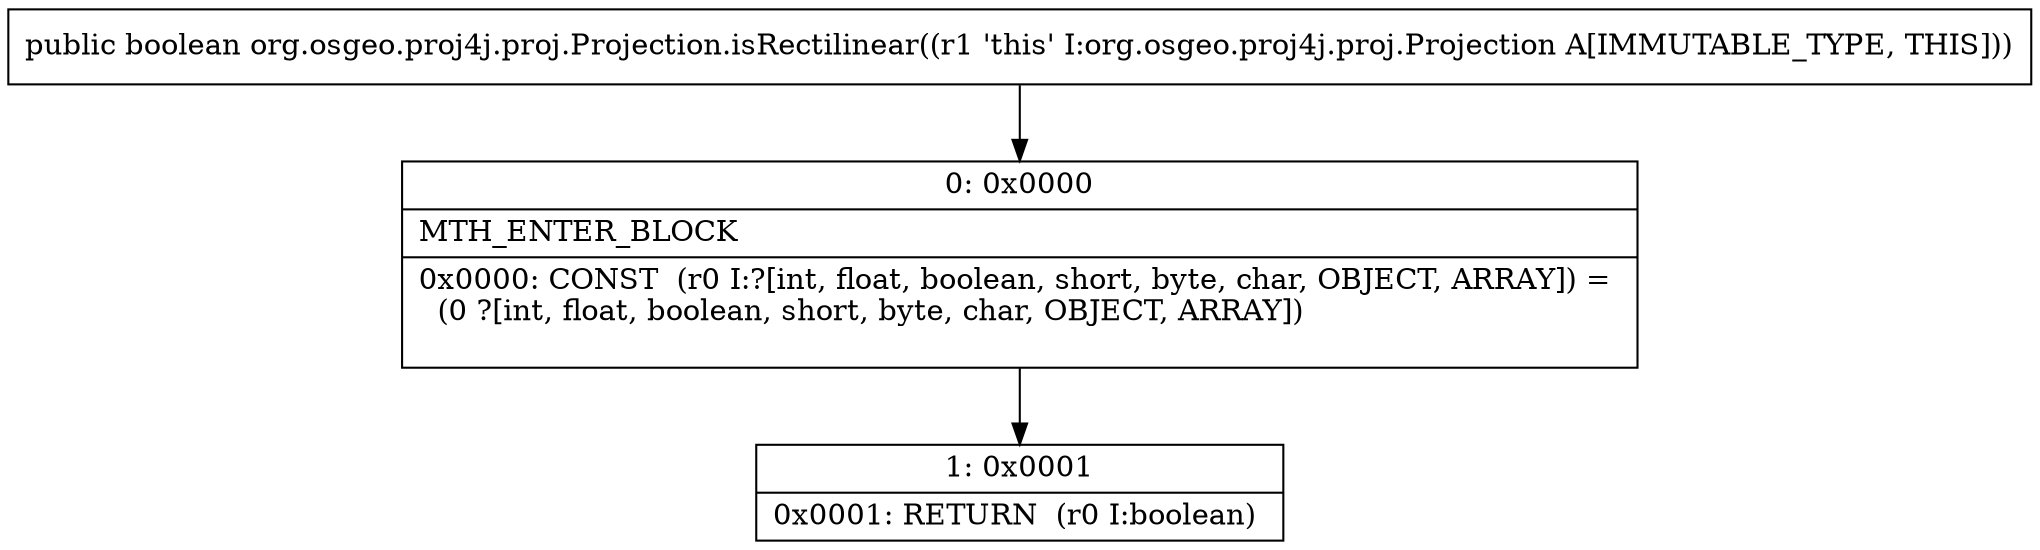 digraph "CFG fororg.osgeo.proj4j.proj.Projection.isRectilinear()Z" {
Node_0 [shape=record,label="{0\:\ 0x0000|MTH_ENTER_BLOCK\l|0x0000: CONST  (r0 I:?[int, float, boolean, short, byte, char, OBJECT, ARRAY]) = \l  (0 ?[int, float, boolean, short, byte, char, OBJECT, ARRAY])\l \l}"];
Node_1 [shape=record,label="{1\:\ 0x0001|0x0001: RETURN  (r0 I:boolean) \l}"];
MethodNode[shape=record,label="{public boolean org.osgeo.proj4j.proj.Projection.isRectilinear((r1 'this' I:org.osgeo.proj4j.proj.Projection A[IMMUTABLE_TYPE, THIS])) }"];
MethodNode -> Node_0;
Node_0 -> Node_1;
}

